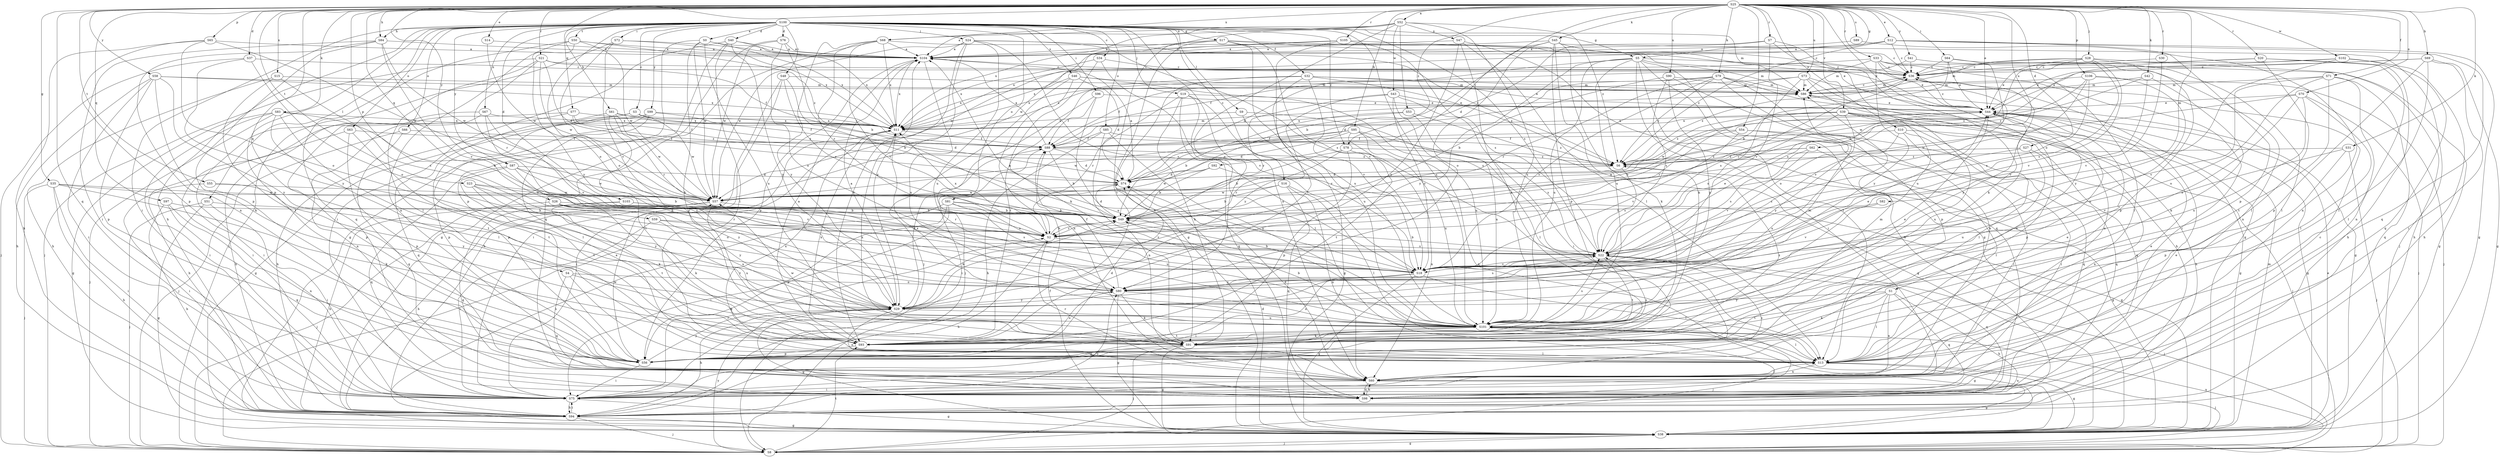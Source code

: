 strict digraph  {
S25;
S100;
S52;
S0;
S104;
S95;
S49;
S16;
S34;
S3;
S36;
S37;
S27;
S40;
S76;
S103;
S74;
S12;
S14;
S44;
S71;
S32;
S88;
S35;
S5;
S17;
S38;
S69;
S84;
S61;
S94;
S92;
S64;
S96;
S48;
S72;
S75;
S28;
S54;
S19;
S24;
S53;
S8;
S31;
S79;
S83;
S42;
S45;
S91;
S9;
S51;
S13;
S82;
S86;
S67;
S60;
S1;
S10;
S70;
S63;
S81;
S66;
S85;
S80;
S106;
S59;
S65;
S56;
S4;
S97;
S26;
S77;
S98;
S20;
S21;
S105;
S30;
S7;
S33;
S2;
S89;
S46;
S22;
S23;
S55;
S50;
S93;
S62;
S90;
S73;
S101;
S39;
S18;
S102;
S43;
S57;
S15;
S68;
S47;
S11;
S58;
S41;
S87;
S99;
S29;
S78;
S6;
S25 -> S52  [label=a];
S25 -> S95  [label=b];
S25 -> S37  [label=d];
S25 -> S27  [label=d];
S25 -> S12  [label=e];
S25 -> S14  [label=e];
S25 -> S44  [label=e];
S25 -> S71  [label=f];
S25 -> S35  [label=g];
S25 -> S5  [label=g];
S25 -> S69  [label=h];
S25 -> S84  [label=h];
S25 -> S92  [label=i];
S25 -> S64  [label=i];
S25 -> S28  [label=j];
S25 -> S54  [label=j];
S25 -> S31  [label=k];
S25 -> S79  [label=k];
S25 -> S83  [label=k];
S25 -> S42  [label=k];
S25 -> S45  [label=k];
S25 -> S82  [label=m];
S25 -> S1  [label=o];
S25 -> S10  [label=o];
S25 -> S70  [label=o];
S25 -> S106  [label=p];
S25 -> S59  [label=p];
S25 -> S65  [label=p];
S25 -> S4  [label=q];
S25 -> S97  [label=q];
S25 -> S26  [label=q];
S25 -> S77  [label=q];
S25 -> S98  [label=q];
S25 -> S20  [label=r];
S25 -> S21  [label=r];
S25 -> S105  [label=r];
S25 -> S30  [label=r];
S25 -> S7  [label=r];
S25 -> S33  [label=r];
S25 -> S89  [label=s];
S25 -> S23  [label=t];
S25 -> S55  [label=t];
S25 -> S62  [label=u];
S25 -> S90  [label=u];
S25 -> S73  [label=u];
S25 -> S39  [label=v];
S25 -> S102  [label=w];
S25 -> S15  [label=x];
S25 -> S68  [label=x];
S25 -> S58  [label=y];
S25 -> S41  [label=y];
S25 -> S87  [label=y];
S25 -> S78  [label=z];
S100 -> S0  [label=a];
S100 -> S16  [label=c];
S100 -> S34  [label=c];
S100 -> S3  [label=c];
S100 -> S40  [label=d];
S100 -> S76  [label=d];
S100 -> S103  [label=d];
S100 -> S32  [label=f];
S100 -> S5  [label=g];
S100 -> S17  [label=g];
S100 -> S84  [label=h];
S100 -> S61  [label=h];
S100 -> S94  [label=h];
S100 -> S96  [label=i];
S100 -> S48  [label=i];
S100 -> S72  [label=i];
S100 -> S75  [label=i];
S100 -> S19  [label=j];
S100 -> S24  [label=j];
S100 -> S9  [label=l];
S100 -> S51  [label=l];
S100 -> S86  [label=m];
S100 -> S67  [label=n];
S100 -> S60  [label=n];
S100 -> S63  [label=o];
S100 -> S81  [label=o];
S100 -> S66  [label=o];
S100 -> S85  [label=o];
S100 -> S80  [label=o];
S100 -> S56  [label=p];
S100 -> S46  [label=s];
S100 -> S22  [label=s];
S100 -> S50  [label=t];
S100 -> S101  [label=u];
S100 -> S87  [label=y];
S100 -> S99  [label=y];
S100 -> S78  [label=z];
S52 -> S104  [label=a];
S52 -> S53  [label=j];
S52 -> S80  [label=o];
S52 -> S101  [label=u];
S52 -> S43  [label=w];
S52 -> S57  [label=w];
S52 -> S68  [label=x];
S52 -> S47  [label=x];
S52 -> S11  [label=x];
S52 -> S6  [label=z];
S0 -> S104  [label=a];
S0 -> S91  [label=k];
S0 -> S56  [label=p];
S0 -> S101  [label=u];
S0 -> S57  [label=w];
S0 -> S11  [label=x];
S104 -> S36  [label=c];
S104 -> S56  [label=p];
S104 -> S101  [label=u];
S104 -> S11  [label=x];
S95 -> S74  [label=d];
S95 -> S88  [label=f];
S95 -> S98  [label=q];
S95 -> S22  [label=s];
S95 -> S93  [label=t];
S95 -> S101  [label=u];
S95 -> S57  [label=w];
S49 -> S74  [label=d];
S49 -> S2  [label=r];
S16 -> S49  [label=b];
S16 -> S13  [label=l];
S16 -> S60  [label=n];
S16 -> S98  [label=q];
S16 -> S57  [label=w];
S34 -> S36  [label=c];
S34 -> S91  [label=k];
S34 -> S18  [label=v];
S34 -> S11  [label=x];
S3 -> S88  [label=f];
S3 -> S56  [label=p];
S3 -> S98  [label=q];
S3 -> S57  [label=w];
S3 -> S11  [label=x];
S36 -> S86  [label=m];
S36 -> S18  [label=v];
S36 -> S29  [label=y];
S36 -> S6  [label=z];
S37 -> S36  [label=c];
S37 -> S8  [label=j];
S37 -> S80  [label=o];
S37 -> S29  [label=y];
S27 -> S60  [label=n];
S27 -> S22  [label=s];
S27 -> S101  [label=u];
S27 -> S6  [label=z];
S40 -> S104  [label=a];
S40 -> S38  [label=g];
S40 -> S75  [label=i];
S40 -> S13  [label=l];
S40 -> S11  [label=x];
S40 -> S29  [label=y];
S76 -> S104  [label=a];
S76 -> S49  [label=b];
S76 -> S38  [label=g];
S76 -> S80  [label=o];
S76 -> S57  [label=w];
S103 -> S49  [label=b];
S103 -> S98  [label=q];
S103 -> S2  [label=r];
S103 -> S93  [label=t];
S74 -> S104  [label=a];
S74 -> S57  [label=w];
S12 -> S104  [label=a];
S12 -> S36  [label=c];
S12 -> S38  [label=g];
S12 -> S56  [label=p];
S12 -> S98  [label=q];
S12 -> S11  [label=x];
S12 -> S6  [label=z];
S14 -> S104  [label=a];
S14 -> S57  [label=w];
S44 -> S36  [label=c];
S44 -> S38  [label=g];
S44 -> S56  [label=p];
S44 -> S101  [label=u];
S44 -> S57  [label=w];
S44 -> S11  [label=x];
S71 -> S13  [label=l];
S71 -> S86  [label=m];
S71 -> S80  [label=o];
S71 -> S98  [label=q];
S71 -> S93  [label=t];
S71 -> S18  [label=v];
S32 -> S44  [label=e];
S32 -> S91  [label=k];
S32 -> S86  [label=m];
S32 -> S93  [label=t];
S32 -> S101  [label=u];
S32 -> S18  [label=v];
S32 -> S6  [label=z];
S88 -> S104  [label=a];
S88 -> S49  [label=b];
S88 -> S74  [label=d];
S88 -> S75  [label=i];
S88 -> S86  [label=m];
S88 -> S6  [label=z];
S35 -> S94  [label=h];
S35 -> S75  [label=i];
S35 -> S8  [label=j];
S35 -> S91  [label=k];
S35 -> S2  [label=r];
S35 -> S57  [label=w];
S5 -> S36  [label=c];
S5 -> S74  [label=d];
S5 -> S94  [label=h];
S5 -> S75  [label=i];
S5 -> S91  [label=k];
S5 -> S13  [label=l];
S5 -> S86  [label=m];
S5 -> S98  [label=q];
S5 -> S101  [label=u];
S5 -> S29  [label=y];
S17 -> S104  [label=a];
S17 -> S36  [label=c];
S17 -> S44  [label=e];
S17 -> S38  [label=g];
S17 -> S93  [label=t];
S17 -> S101  [label=u];
S17 -> S18  [label=v];
S38 -> S74  [label=d];
S38 -> S44  [label=e];
S38 -> S88  [label=f];
S38 -> S8  [label=j];
S38 -> S86  [label=m];
S38 -> S101  [label=u];
S69 -> S36  [label=c];
S69 -> S44  [label=e];
S69 -> S38  [label=g];
S69 -> S75  [label=i];
S69 -> S13  [label=l];
S69 -> S56  [label=p];
S84 -> S104  [label=a];
S84 -> S75  [label=i];
S84 -> S60  [label=n];
S84 -> S56  [label=p];
S84 -> S18  [label=v];
S84 -> S57  [label=w];
S61 -> S60  [label=n];
S61 -> S2  [label=r];
S61 -> S93  [label=t];
S61 -> S57  [label=w];
S61 -> S11  [label=x];
S61 -> S6  [label=z];
S94 -> S38  [label=g];
S94 -> S75  [label=i];
S94 -> S8  [label=j];
S94 -> S80  [label=o];
S92 -> S49  [label=b];
S92 -> S74  [label=d];
S92 -> S38  [label=g];
S92 -> S57  [label=w];
S64 -> S49  [label=b];
S64 -> S36  [label=c];
S64 -> S44  [label=e];
S64 -> S56  [label=p];
S64 -> S22  [label=s];
S96 -> S44  [label=e];
S96 -> S88  [label=f];
S96 -> S8  [label=j];
S96 -> S101  [label=u];
S48 -> S49  [label=b];
S48 -> S94  [label=h];
S48 -> S75  [label=i];
S48 -> S86  [label=m];
S48 -> S2  [label=r];
S72 -> S104  [label=a];
S72 -> S8  [label=j];
S72 -> S80  [label=o];
S72 -> S18  [label=v];
S72 -> S11  [label=x];
S75 -> S36  [label=c];
S75 -> S44  [label=e];
S75 -> S38  [label=g];
S75 -> S94  [label=h];
S75 -> S2  [label=r];
S28 -> S36  [label=c];
S28 -> S44  [label=e];
S28 -> S94  [label=h];
S28 -> S13  [label=l];
S28 -> S86  [label=m];
S28 -> S22  [label=s];
S28 -> S18  [label=v];
S28 -> S57  [label=w];
S54 -> S49  [label=b];
S54 -> S88  [label=f];
S54 -> S75  [label=i];
S54 -> S98  [label=q];
S54 -> S18  [label=v];
S19 -> S44  [label=e];
S19 -> S91  [label=k];
S19 -> S13  [label=l];
S19 -> S98  [label=q];
S19 -> S2  [label=r];
S19 -> S18  [label=v];
S24 -> S104  [label=a];
S24 -> S22  [label=s];
S24 -> S93  [label=t];
S24 -> S101  [label=u];
S24 -> S18  [label=v];
S24 -> S57  [label=w];
S24 -> S29  [label=y];
S24 -> S6  [label=z];
S53 -> S49  [label=b];
S53 -> S38  [label=g];
S53 -> S101  [label=u];
S53 -> S11  [label=x];
S8 -> S104  [label=a];
S8 -> S38  [label=g];
S8 -> S93  [label=t];
S8 -> S101  [label=u];
S8 -> S29  [label=y];
S31 -> S8  [label=j];
S31 -> S56  [label=p];
S31 -> S18  [label=v];
S31 -> S6  [label=z];
S79 -> S74  [label=d];
S79 -> S94  [label=h];
S79 -> S86  [label=m];
S79 -> S60  [label=n];
S79 -> S80  [label=o];
S79 -> S2  [label=r];
S79 -> S18  [label=v];
S79 -> S11  [label=x];
S79 -> S6  [label=z];
S83 -> S49  [label=b];
S83 -> S38  [label=g];
S83 -> S75  [label=i];
S83 -> S8  [label=j];
S83 -> S13  [label=l];
S83 -> S93  [label=t];
S83 -> S11  [label=x];
S42 -> S91  [label=k];
S42 -> S86  [label=m];
S42 -> S18  [label=v];
S42 -> S6  [label=z];
S45 -> S104  [label=a];
S45 -> S49  [label=b];
S45 -> S38  [label=g];
S45 -> S8  [label=j];
S45 -> S91  [label=k];
S45 -> S80  [label=o];
S45 -> S56  [label=p];
S45 -> S101  [label=u];
S91 -> S44  [label=e];
S91 -> S38  [label=g];
S91 -> S8  [label=j];
S91 -> S13  [label=l];
S91 -> S86  [label=m];
S91 -> S56  [label=p];
S91 -> S57  [label=w];
S91 -> S11  [label=x];
S91 -> S6  [label=z];
S9 -> S38  [label=g];
S9 -> S13  [label=l];
S9 -> S11  [label=x];
S51 -> S49  [label=b];
S51 -> S38  [label=g];
S51 -> S75  [label=i];
S51 -> S8  [label=j];
S13 -> S44  [label=e];
S13 -> S38  [label=g];
S13 -> S8  [label=j];
S13 -> S60  [label=n];
S13 -> S11  [label=x];
S82 -> S49  [label=b];
S82 -> S18  [label=v];
S86 -> S36  [label=c];
S86 -> S44  [label=e];
S67 -> S94  [label=h];
S67 -> S75  [label=i];
S67 -> S18  [label=v];
S67 -> S11  [label=x];
S67 -> S29  [label=y];
S60 -> S74  [label=d];
S60 -> S44  [label=e];
S60 -> S38  [label=g];
S60 -> S75  [label=i];
S60 -> S13  [label=l];
S60 -> S98  [label=q];
S60 -> S2  [label=r];
S60 -> S22  [label=s];
S1 -> S94  [label=h];
S1 -> S91  [label=k];
S1 -> S13  [label=l];
S1 -> S60  [label=n];
S1 -> S98  [label=q];
S1 -> S93  [label=t];
S1 -> S29  [label=y];
S10 -> S88  [label=f];
S10 -> S75  [label=i];
S10 -> S8  [label=j];
S10 -> S98  [label=q];
S10 -> S101  [label=u];
S70 -> S44  [label=e];
S70 -> S8  [label=j];
S70 -> S13  [label=l];
S70 -> S80  [label=o];
S70 -> S101  [label=u];
S70 -> S57  [label=w];
S63 -> S88  [label=f];
S63 -> S94  [label=h];
S63 -> S56  [label=p];
S63 -> S93  [label=t];
S81 -> S49  [label=b];
S81 -> S94  [label=h];
S81 -> S75  [label=i];
S81 -> S56  [label=p];
S81 -> S22  [label=s];
S81 -> S101  [label=u];
S81 -> S18  [label=v];
S66 -> S88  [label=f];
S66 -> S8  [label=j];
S66 -> S98  [label=q];
S85 -> S88  [label=f];
S85 -> S94  [label=h];
S85 -> S60  [label=n];
S85 -> S101  [label=u];
S85 -> S6  [label=z];
S80 -> S44  [label=e];
S80 -> S88  [label=f];
S80 -> S38  [label=g];
S80 -> S91  [label=k];
S80 -> S22  [label=s];
S80 -> S101  [label=u];
S80 -> S29  [label=y];
S106 -> S8  [label=j];
S106 -> S86  [label=m];
S106 -> S2  [label=r];
S106 -> S22  [label=s];
S106 -> S101  [label=u];
S106 -> S6  [label=z];
S59 -> S75  [label=i];
S59 -> S2  [label=r];
S59 -> S22  [label=s];
S59 -> S101  [label=u];
S65 -> S104  [label=a];
S65 -> S94  [label=h];
S65 -> S80  [label=o];
S65 -> S56  [label=p];
S65 -> S57  [label=w];
S56 -> S74  [label=d];
S56 -> S75  [label=i];
S56 -> S57  [label=w];
S56 -> S29  [label=y];
S4 -> S91  [label=k];
S4 -> S13  [label=l];
S4 -> S80  [label=o];
S4 -> S98  [label=q];
S97 -> S49  [label=b];
S97 -> S94  [label=h];
S97 -> S60  [label=n];
S97 -> S98  [label=q];
S26 -> S49  [label=b];
S26 -> S94  [label=h];
S26 -> S91  [label=k];
S26 -> S2  [label=r];
S26 -> S101  [label=u];
S26 -> S29  [label=y];
S77 -> S88  [label=f];
S77 -> S75  [label=i];
S77 -> S56  [label=p];
S77 -> S11  [label=x];
S77 -> S6  [label=z];
S98 -> S60  [label=n];
S20 -> S49  [label=b];
S20 -> S36  [label=c];
S20 -> S94  [label=h];
S20 -> S13  [label=l];
S20 -> S60  [label=n];
S21 -> S36  [label=c];
S21 -> S74  [label=d];
S21 -> S88  [label=f];
S21 -> S8  [label=j];
S21 -> S13  [label=l];
S21 -> S2  [label=r];
S21 -> S57  [label=w];
S105 -> S104  [label=a];
S105 -> S44  [label=e];
S105 -> S22  [label=s];
S105 -> S93  [label=t];
S105 -> S57  [label=w];
S30 -> S36  [label=c];
S30 -> S18  [label=v];
S7 -> S104  [label=a];
S7 -> S74  [label=d];
S7 -> S91  [label=k];
S7 -> S101  [label=u];
S7 -> S18  [label=v];
S33 -> S36  [label=c];
S33 -> S44  [label=e];
S33 -> S88  [label=f];
S33 -> S75  [label=i];
S33 -> S13  [label=l];
S33 -> S60  [label=n];
S33 -> S11  [label=x];
S33 -> S29  [label=y];
S2 -> S49  [label=b];
S2 -> S36  [label=c];
S2 -> S94  [label=h];
S2 -> S22  [label=s];
S2 -> S11  [label=x];
S89 -> S104  [label=a];
S89 -> S60  [label=n];
S46 -> S74  [label=d];
S46 -> S8  [label=j];
S46 -> S86  [label=m];
S46 -> S60  [label=n];
S46 -> S22  [label=s];
S46 -> S11  [label=x];
S22 -> S49  [label=b];
S22 -> S44  [label=e];
S22 -> S8  [label=j];
S22 -> S98  [label=q];
S22 -> S93  [label=t];
S22 -> S18  [label=v];
S23 -> S49  [label=b];
S23 -> S91  [label=k];
S23 -> S80  [label=o];
S23 -> S57  [label=w];
S23 -> S29  [label=y];
S55 -> S75  [label=i];
S55 -> S57  [label=w];
S55 -> S29  [label=y];
S50 -> S104  [label=a];
S50 -> S60  [label=n];
S50 -> S98  [label=q];
S50 -> S57  [label=w];
S50 -> S29  [label=y];
S50 -> S6  [label=z];
S93 -> S104  [label=a];
S93 -> S80  [label=o];
S93 -> S56  [label=p];
S93 -> S22  [label=s];
S93 -> S11  [label=x];
S62 -> S13  [label=l];
S62 -> S22  [label=s];
S62 -> S18  [label=v];
S62 -> S57  [label=w];
S62 -> S6  [label=z];
S90 -> S49  [label=b];
S90 -> S86  [label=m];
S90 -> S56  [label=p];
S90 -> S22  [label=s];
S90 -> S29  [label=y];
S73 -> S88  [label=f];
S73 -> S38  [label=g];
S73 -> S86  [label=m];
S73 -> S60  [label=n];
S73 -> S22  [label=s];
S73 -> S93  [label=t];
S73 -> S11  [label=x];
S101 -> S49  [label=b];
S101 -> S44  [label=e];
S101 -> S38  [label=g];
S101 -> S8  [label=j];
S101 -> S91  [label=k];
S101 -> S13  [label=l];
S101 -> S86  [label=m];
S101 -> S22  [label=s];
S101 -> S93  [label=t];
S101 -> S11  [label=x];
S39 -> S38  [label=g];
S39 -> S94  [label=h];
S39 -> S13  [label=l];
S39 -> S98  [label=q];
S39 -> S2  [label=r];
S39 -> S22  [label=s];
S39 -> S11  [label=x];
S39 -> S29  [label=y];
S39 -> S6  [label=z];
S18 -> S104  [label=a];
S18 -> S49  [label=b];
S18 -> S38  [label=g];
S18 -> S75  [label=i];
S18 -> S13  [label=l];
S18 -> S80  [label=o];
S102 -> S36  [label=c];
S102 -> S44  [label=e];
S102 -> S94  [label=h];
S102 -> S98  [label=q];
S102 -> S29  [label=y];
S43 -> S44  [label=e];
S43 -> S75  [label=i];
S43 -> S2  [label=r];
S43 -> S101  [label=u];
S43 -> S18  [label=v];
S43 -> S29  [label=y];
S57 -> S49  [label=b];
S57 -> S94  [label=h];
S57 -> S8  [label=j];
S57 -> S93  [label=t];
S15 -> S94  [label=h];
S15 -> S86  [label=m];
S15 -> S22  [label=s];
S15 -> S93  [label=t];
S68 -> S104  [label=a];
S68 -> S36  [label=c];
S68 -> S98  [label=q];
S68 -> S2  [label=r];
S68 -> S18  [label=v];
S68 -> S11  [label=x];
S68 -> S29  [label=y];
S47 -> S104  [label=a];
S47 -> S38  [label=g];
S47 -> S91  [label=k];
S47 -> S13  [label=l];
S47 -> S29  [label=y];
S11 -> S88  [label=f];
S11 -> S75  [label=i];
S58 -> S94  [label=h];
S58 -> S75  [label=i];
S58 -> S91  [label=k];
S58 -> S86  [label=m];
S58 -> S56  [label=p];
S58 -> S11  [label=x];
S58 -> S29  [label=y];
S41 -> S36  [label=c];
S41 -> S38  [label=g];
S41 -> S86  [label=m];
S87 -> S74  [label=d];
S87 -> S98  [label=q];
S87 -> S93  [label=t];
S87 -> S18  [label=v];
S87 -> S57  [label=w];
S87 -> S29  [label=y];
S99 -> S74  [label=d];
S99 -> S38  [label=g];
S99 -> S94  [label=h];
S99 -> S13  [label=l];
S99 -> S56  [label=p];
S99 -> S11  [label=x];
S29 -> S104  [label=a];
S29 -> S49  [label=b];
S29 -> S88  [label=f];
S29 -> S38  [label=g];
S29 -> S94  [label=h];
S29 -> S60  [label=n];
S29 -> S101  [label=u];
S78 -> S49  [label=b];
S78 -> S60  [label=n];
S78 -> S56  [label=p];
S78 -> S2  [label=r];
S78 -> S6  [label=z];
S6 -> S74  [label=d];
S6 -> S38  [label=g];
S6 -> S22  [label=s];
}
